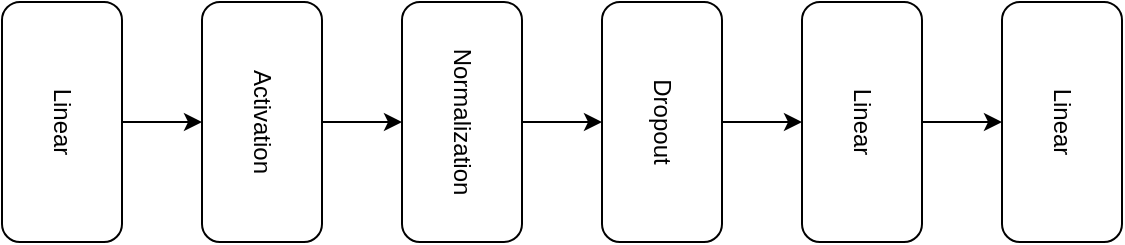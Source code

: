 <mxfile version="20.6.2" type="github">
  <diagram id="-bmqwFikehSLD5fBrrM-" name="Page-1">
    <mxGraphModel dx="673" dy="955" grid="1" gridSize="10" guides="1" tooltips="1" connect="1" arrows="1" fold="1" page="1" pageScale="1" pageWidth="850" pageHeight="1100" math="0" shadow="0">
      <root>
        <mxCell id="0" />
        <mxCell id="1" parent="0" />
        <mxCell id="jV7l4e7GcFxN5K64vugL-7" style="edgeStyle=orthogonalEdgeStyle;rounded=0;orthogonalLoop=1;jettySize=auto;html=1;exitX=0.5;exitY=0;exitDx=0;exitDy=0;entryX=0.5;entryY=1;entryDx=0;entryDy=0;" edge="1" parent="1" source="jV7l4e7GcFxN5K64vugL-1" target="jV7l4e7GcFxN5K64vugL-2">
          <mxGeometry relative="1" as="geometry" />
        </mxCell>
        <mxCell id="jV7l4e7GcFxN5K64vugL-1" value="Linear" style="rounded=1;whiteSpace=wrap;html=1;rotation=90;" vertex="1" parent="1">
          <mxGeometry x="90" y="510" width="120" height="60" as="geometry" />
        </mxCell>
        <mxCell id="jV7l4e7GcFxN5K64vugL-8" style="edgeStyle=orthogonalEdgeStyle;rounded=0;orthogonalLoop=1;jettySize=auto;html=1;exitX=0.5;exitY=0;exitDx=0;exitDy=0;entryX=0.5;entryY=1;entryDx=0;entryDy=0;" edge="1" parent="1" source="jV7l4e7GcFxN5K64vugL-2" target="jV7l4e7GcFxN5K64vugL-3">
          <mxGeometry relative="1" as="geometry" />
        </mxCell>
        <mxCell id="jV7l4e7GcFxN5K64vugL-2" value="&lt;div&gt;Activation&lt;/div&gt;" style="rounded=1;whiteSpace=wrap;html=1;rotation=90;" vertex="1" parent="1">
          <mxGeometry x="190" y="510" width="120" height="60" as="geometry" />
        </mxCell>
        <mxCell id="jV7l4e7GcFxN5K64vugL-9" style="edgeStyle=orthogonalEdgeStyle;rounded=0;orthogonalLoop=1;jettySize=auto;html=1;exitX=0.5;exitY=0;exitDx=0;exitDy=0;entryX=0.5;entryY=1;entryDx=0;entryDy=0;" edge="1" parent="1" source="jV7l4e7GcFxN5K64vugL-3" target="jV7l4e7GcFxN5K64vugL-4">
          <mxGeometry relative="1" as="geometry" />
        </mxCell>
        <mxCell id="jV7l4e7GcFxN5K64vugL-3" value="&lt;div&gt;Normalization&lt;/div&gt;" style="rounded=1;whiteSpace=wrap;html=1;rotation=90;" vertex="1" parent="1">
          <mxGeometry x="290" y="510" width="120" height="60" as="geometry" />
        </mxCell>
        <mxCell id="jV7l4e7GcFxN5K64vugL-10" style="edgeStyle=orthogonalEdgeStyle;rounded=0;orthogonalLoop=1;jettySize=auto;html=1;exitX=0.5;exitY=0;exitDx=0;exitDy=0;entryX=0.5;entryY=1;entryDx=0;entryDy=0;" edge="1" parent="1" source="jV7l4e7GcFxN5K64vugL-4" target="jV7l4e7GcFxN5K64vugL-5">
          <mxGeometry relative="1" as="geometry" />
        </mxCell>
        <mxCell id="jV7l4e7GcFxN5K64vugL-4" value="&lt;div&gt;Dropout&lt;/div&gt;" style="rounded=1;whiteSpace=wrap;html=1;rotation=90;" vertex="1" parent="1">
          <mxGeometry x="390" y="510" width="120" height="60" as="geometry" />
        </mxCell>
        <mxCell id="jV7l4e7GcFxN5K64vugL-11" style="edgeStyle=orthogonalEdgeStyle;rounded=0;orthogonalLoop=1;jettySize=auto;html=1;exitX=0.5;exitY=0;exitDx=0;exitDy=0;entryX=0.5;entryY=1;entryDx=0;entryDy=0;" edge="1" parent="1" source="jV7l4e7GcFxN5K64vugL-5" target="jV7l4e7GcFxN5K64vugL-6">
          <mxGeometry relative="1" as="geometry" />
        </mxCell>
        <mxCell id="jV7l4e7GcFxN5K64vugL-5" value="Linear" style="rounded=1;whiteSpace=wrap;html=1;rotation=90;" vertex="1" parent="1">
          <mxGeometry x="490" y="510" width="120" height="60" as="geometry" />
        </mxCell>
        <mxCell id="jV7l4e7GcFxN5K64vugL-6" value="Linear" style="rounded=1;whiteSpace=wrap;html=1;rotation=90;" vertex="1" parent="1">
          <mxGeometry x="590" y="510" width="120" height="60" as="geometry" />
        </mxCell>
      </root>
    </mxGraphModel>
  </diagram>
</mxfile>
